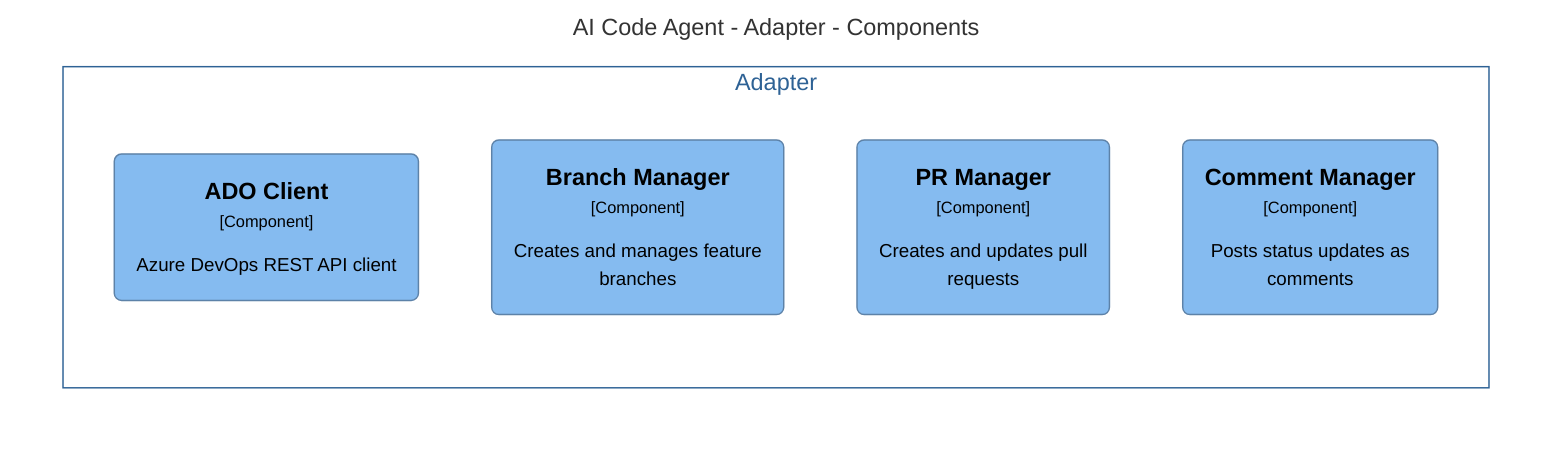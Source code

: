 graph LR
  linkStyle default fill:#ffffff

  subgraph diagram ["AI Code Agent - Adapter - Components"]
    style diagram fill:#ffffff,stroke:#ffffff

    subgraph 24 ["Adapter"]
      style 24 fill:#ffffff,stroke:#2e6295,color:#2e6295

      25("<div style='font-weight: bold'>ADO Client</div><div style='font-size: 70%; margin-top: 0px'>[Component]</div><div style='font-size: 80%; margin-top:10px'>Azure DevOps REST API client</div>")
      style 25 fill:#85bbf0,stroke:#5d82a8,color:#000000
      26("<div style='font-weight: bold'>Branch Manager</div><div style='font-size: 70%; margin-top: 0px'>[Component]</div><div style='font-size: 80%; margin-top:10px'>Creates and manages feature<br />branches</div>")
      style 26 fill:#85bbf0,stroke:#5d82a8,color:#000000
      27("<div style='font-weight: bold'>PR Manager</div><div style='font-size: 70%; margin-top: 0px'>[Component]</div><div style='font-size: 80%; margin-top:10px'>Creates and updates pull<br />requests</div>")
      style 27 fill:#85bbf0,stroke:#5d82a8,color:#000000
      28("<div style='font-weight: bold'>Comment Manager</div><div style='font-size: 70%; margin-top: 0px'>[Component]</div><div style='font-size: 80%; margin-top:10px'>Posts status updates as<br />comments</div>")
      style 28 fill:#85bbf0,stroke:#5d82a8,color:#000000
    end

  end